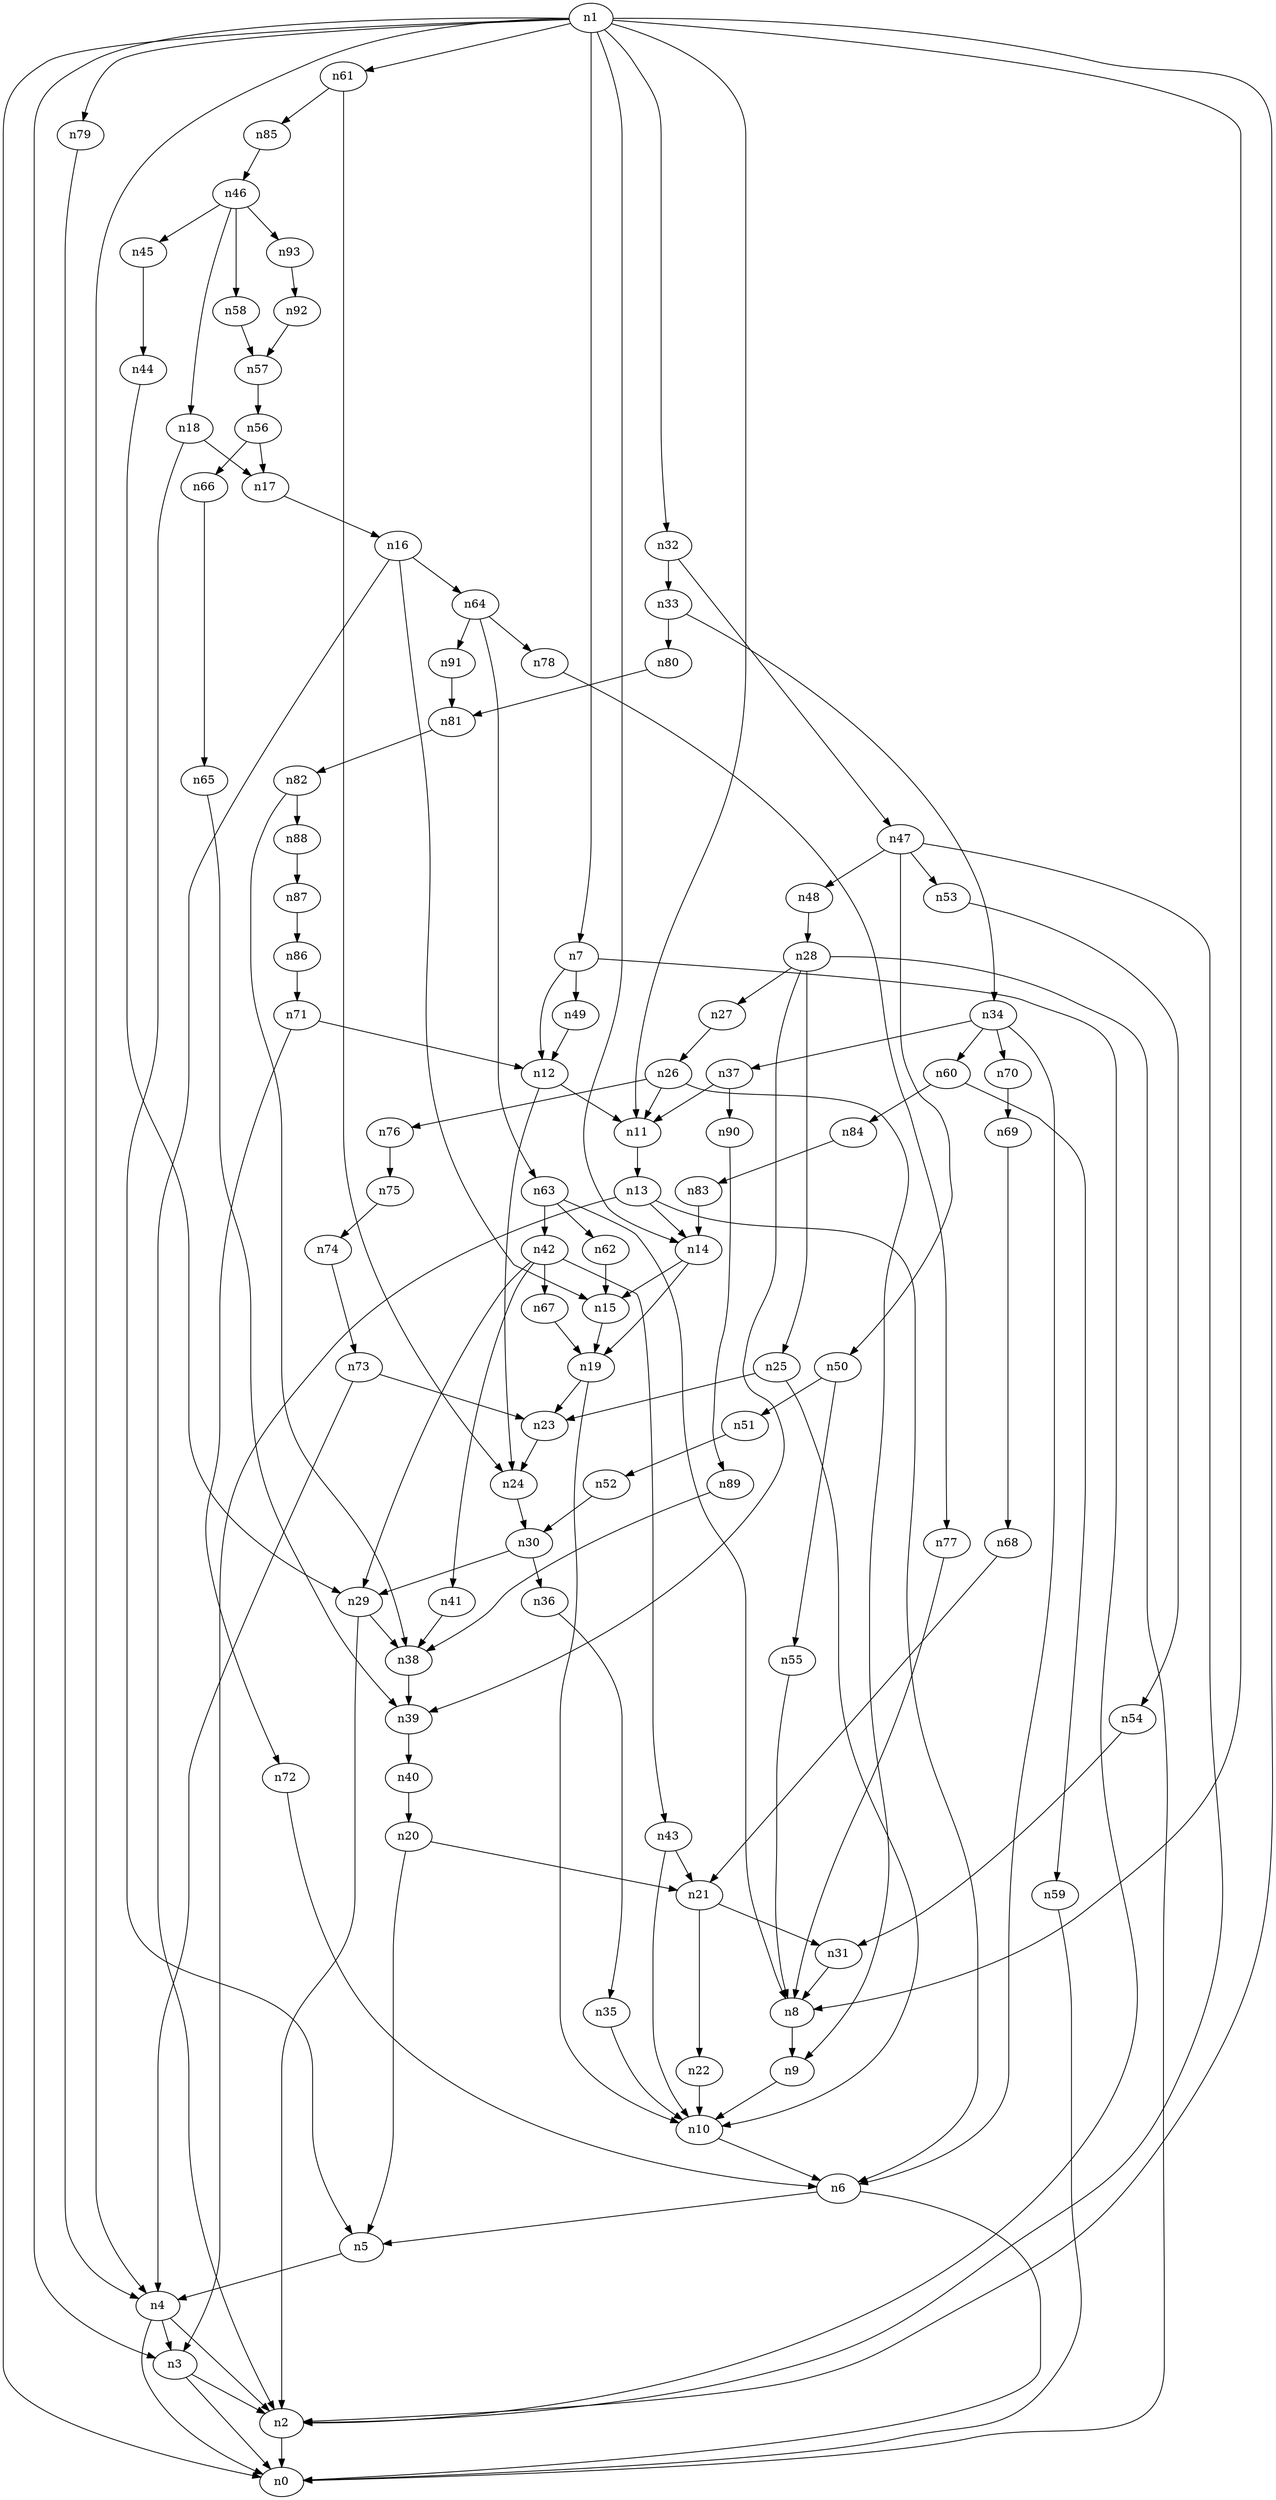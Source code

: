 digraph G {
	n1 -> n0	 [_graphml_id=e0];
	n1 -> n2	 [_graphml_id=e1];
	n1 -> n3	 [_graphml_id=e6];
	n1 -> n4	 [_graphml_id=e9];
	n1 -> n7	 [_graphml_id=e13];
	n1 -> n8	 [_graphml_id=e15];
	n1 -> n11	 [_graphml_id=e19];
	n1 -> n14	 [_graphml_id=e25];
	n1 -> n32	 [_graphml_id=e55];
	n1 -> n61	 [_graphml_id=e100];
	n1 -> n79	 [_graphml_id=e130];
	n2 -> n0	 [_graphml_id=e5];
	n3 -> n0	 [_graphml_id=e8];
	n3 -> n2	 [_graphml_id=e2];
	n4 -> n0	 [_graphml_id=e4];
	n4 -> n2	 [_graphml_id=e7];
	n4 -> n3	 [_graphml_id=e3];
	n5 -> n4	 [_graphml_id=e10];
	n6 -> n0	 [_graphml_id=e12];
	n6 -> n5	 [_graphml_id=e11];
	n7 -> n2	 [_graphml_id=e14];
	n7 -> n12	 [_graphml_id=e21];
	n7 -> n49	 [_graphml_id=e81];
	n8 -> n9	 [_graphml_id=e16];
	n9 -> n10	 [_graphml_id=e17];
	n10 -> n6	 [_graphml_id=e18];
	n11 -> n13	 [_graphml_id=e22];
	n12 -> n11	 [_graphml_id=e20];
	n12 -> n24	 [_graphml_id=e41];
	n13 -> n3	 [_graphml_id=e23];
	n13 -> n6	 [_graphml_id=e24];
	n13 -> n14	 [_graphml_id=e44];
	n14 -> n15	 [_graphml_id=e26];
	n14 -> n19	 [_graphml_id=e34];
	n15 -> n19	 [_graphml_id=e33];
	n16 -> n2	 [_graphml_id=e28];
	n16 -> n15	 [_graphml_id=e27];
	n16 -> n64	 [_graphml_id=e105];
	n17 -> n16	 [_graphml_id=e29];
	n18 -> n5	 [_graphml_id=e31];
	n18 -> n17	 [_graphml_id=e30];
	n19 -> n10	 [_graphml_id=e32];
	n19 -> n23	 [_graphml_id=e39];
	n20 -> n5	 [_graphml_id=e35];
	n20 -> n21	 [_graphml_id=e36];
	n21 -> n22	 [_graphml_id=e37];
	n21 -> n31	 [_graphml_id=e52];
	n22 -> n10	 [_graphml_id=e38];
	n23 -> n24	 [_graphml_id=e40];
	n24 -> n30	 [_graphml_id=e51];
	n25 -> n10	 [_graphml_id=e43];
	n25 -> n23	 [_graphml_id=e42];
	n26 -> n9	 [_graphml_id=e45];
	n26 -> n11	 [_graphml_id=e54];
	n26 -> n76	 [_graphml_id=e125];
	n27 -> n26	 [_graphml_id=e46];
	n28 -> n0	 [_graphml_id=e48];
	n28 -> n25	 [_graphml_id=e64];
	n28 -> n27	 [_graphml_id=e47];
	n28 -> n39	 [_graphml_id=e121];
	n29 -> n2	 [_graphml_id=e49];
	n29 -> n38	 [_graphml_id=e65];
	n30 -> n29	 [_graphml_id=e50];
	n30 -> n36	 [_graphml_id=e61];
	n31 -> n8	 [_graphml_id=e53];
	n32 -> n33	 [_graphml_id=e56];
	n32 -> n47	 [_graphml_id=e101];
	n33 -> n34	 [_graphml_id=e57];
	n33 -> n80	 [_graphml_id=e132];
	n34 -> n6	 [_graphml_id=e58];
	n34 -> n37	 [_graphml_id=e62];
	n34 -> n60	 [_graphml_id=e98];
	n34 -> n70	 [_graphml_id=e115];
	n35 -> n10	 [_graphml_id=e59];
	n36 -> n35	 [_graphml_id=e60];
	n37 -> n11	 [_graphml_id=e63];
	n37 -> n90	 [_graphml_id=e148];
	n38 -> n39	 [_graphml_id=e66];
	n39 -> n40	 [_graphml_id=e67];
	n40 -> n20	 [_graphml_id=e68];
	n41 -> n38	 [_graphml_id=e69];
	n42 -> n29	 [_graphml_id=e71];
	n42 -> n41	 [_graphml_id=e70];
	n42 -> n43	 [_graphml_id=e131];
	n42 -> n67	 [_graphml_id=e109];
	n43 -> n10	 [_graphml_id=e73];
	n43 -> n21	 [_graphml_id=e72];
	n44 -> n29	 [_graphml_id=e74];
	n45 -> n44	 [_graphml_id=e75];
	n46 -> n18	 [_graphml_id=e77];
	n46 -> n45	 [_graphml_id=e76];
	n46 -> n58	 [_graphml_id=e95];
	n46 -> n93	 [_graphml_id=e153];
	n47 -> n2	 [_graphml_id=e78];
	n47 -> n48	 [_graphml_id=e79];
	n47 -> n50	 [_graphml_id=e83];
	n47 -> n53	 [_graphml_id=e87];
	n48 -> n28	 [_graphml_id=e80];
	n49 -> n12	 [_graphml_id=e82];
	n50 -> n51	 [_graphml_id=e84];
	n50 -> n55	 [_graphml_id=e91];
	n51 -> n52	 [_graphml_id=e85];
	n52 -> n30	 [_graphml_id=e86];
	n53 -> n54	 [_graphml_id=e88];
	n54 -> n31	 [_graphml_id=e89];
	n55 -> n8	 [_graphml_id=e90];
	n56 -> n17	 [_graphml_id=e92];
	n56 -> n66	 [_graphml_id=e108];
	n57 -> n56	 [_graphml_id=e93];
	n58 -> n57	 [_graphml_id=e94];
	n59 -> n0	 [_graphml_id=e96];
	n60 -> n59	 [_graphml_id=e97];
	n60 -> n84	 [_graphml_id=e138];
	n61 -> n24	 [_graphml_id=e99];
	n61 -> n85	 [_graphml_id=e139];
	n62 -> n15	 [_graphml_id=e102];
	n63 -> n8	 [_graphml_id=e141];
	n63 -> n42	 [_graphml_id=e111];
	n63 -> n62	 [_graphml_id=e103];
	n64 -> n63	 [_graphml_id=e104];
	n64 -> n78	 [_graphml_id=e128];
	n64 -> n91	 [_graphml_id=e150];
	n65 -> n39	 [_graphml_id=e106];
	n66 -> n65	 [_graphml_id=e107];
	n67 -> n19	 [_graphml_id=e110];
	n68 -> n21	 [_graphml_id=e112];
	n69 -> n68	 [_graphml_id=e113];
	n70 -> n69	 [_graphml_id=e114];
	n71 -> n12	 [_graphml_id=e116];
	n71 -> n72	 [_graphml_id=e117];
	n72 -> n6	 [_graphml_id=e118];
	n73 -> n4	 [_graphml_id=e120];
	n73 -> n23	 [_graphml_id=e119];
	n74 -> n73	 [_graphml_id=e122];
	n75 -> n74	 [_graphml_id=e123];
	n76 -> n75	 [_graphml_id=e124];
	n77 -> n8	 [_graphml_id=e126];
	n78 -> n77	 [_graphml_id=e127];
	n79 -> n4	 [_graphml_id=e129];
	n80 -> n81	 [_graphml_id=e133];
	n81 -> n82	 [_graphml_id=e134];
	n82 -> n38	 [_graphml_id=e135];
	n82 -> n88	 [_graphml_id=e145];
	n83 -> n14	 [_graphml_id=e136];
	n84 -> n83	 [_graphml_id=e137];
	n85 -> n46	 [_graphml_id=e140];
	n86 -> n71	 [_graphml_id=e142];
	n87 -> n86	 [_graphml_id=e143];
	n88 -> n87	 [_graphml_id=e144];
	n89 -> n38	 [_graphml_id=e146];
	n90 -> n89	 [_graphml_id=e147];
	n91 -> n81	 [_graphml_id=e149];
	n92 -> n57	 [_graphml_id=e151];
	n93 -> n92	 [_graphml_id=e152];
}

